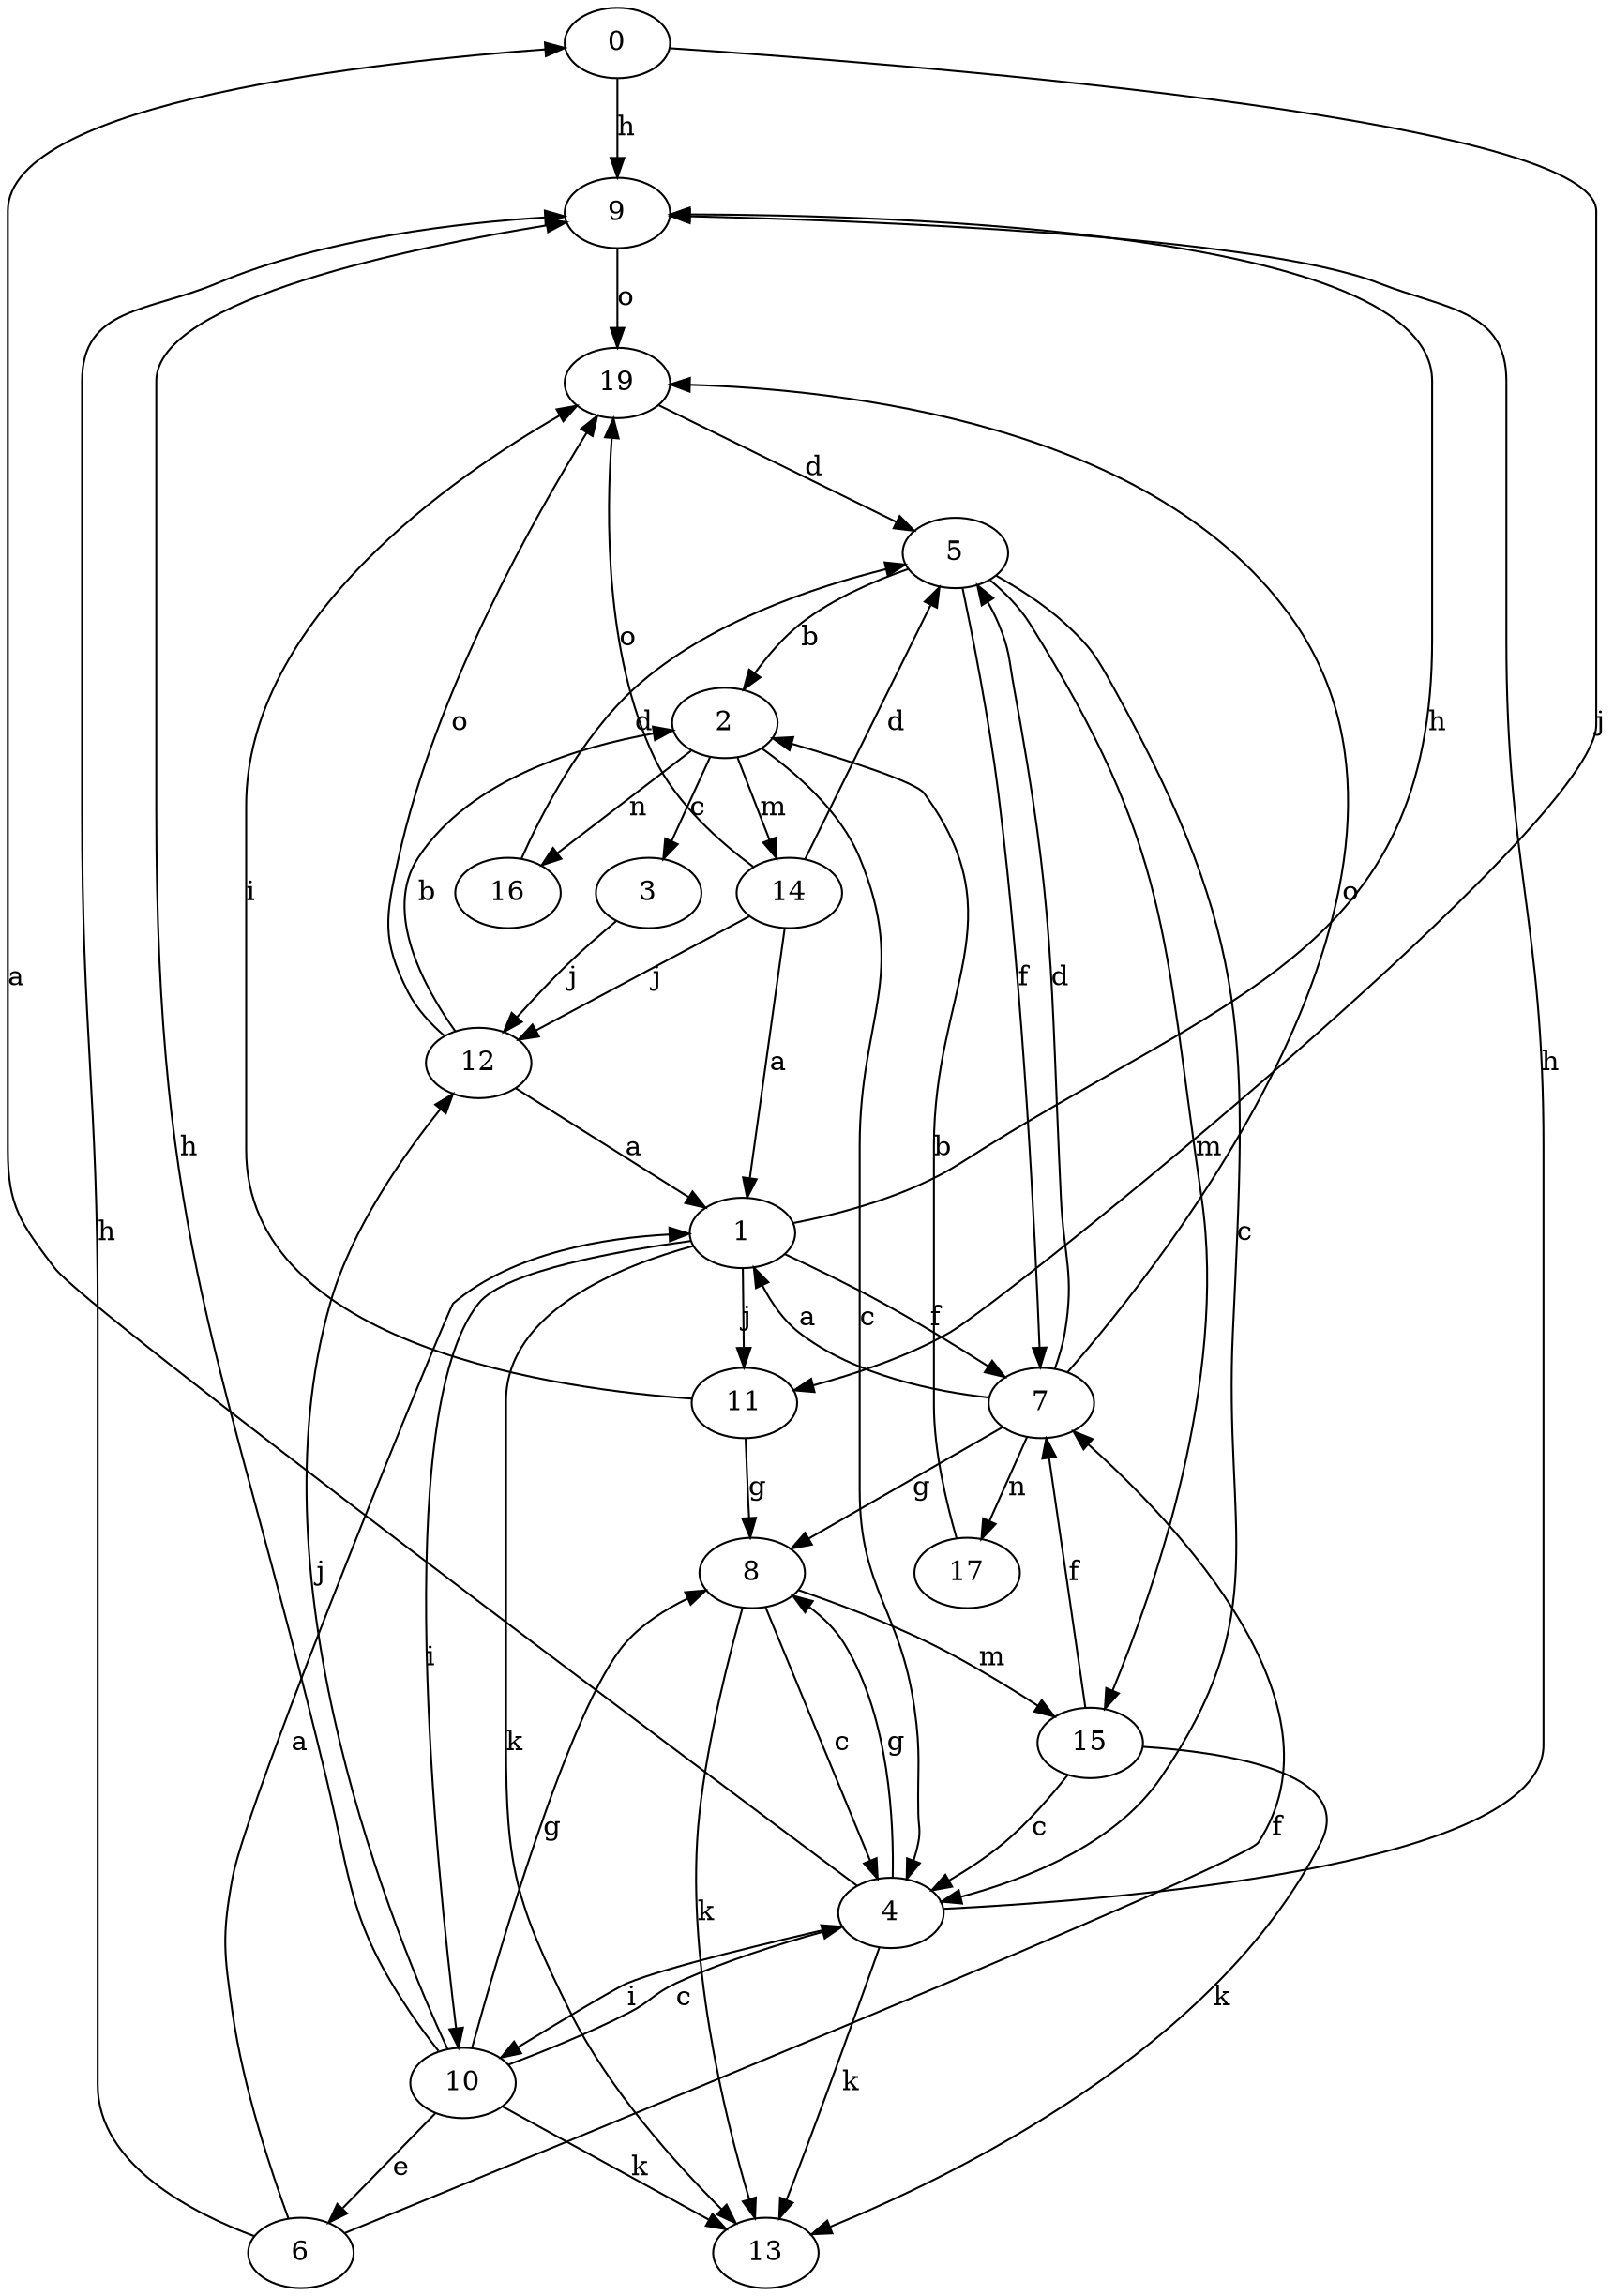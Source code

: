 strict digraph  {
0;
1;
2;
3;
4;
5;
6;
7;
8;
9;
10;
11;
12;
13;
14;
15;
16;
17;
19;
0 -> 9  [label=h];
0 -> 11  [label=j];
1 -> 7  [label=f];
1 -> 9  [label=h];
1 -> 10  [label=i];
1 -> 11  [label=j];
1 -> 13  [label=k];
2 -> 3  [label=c];
2 -> 4  [label=c];
2 -> 14  [label=m];
2 -> 16  [label=n];
3 -> 12  [label=j];
4 -> 0  [label=a];
4 -> 8  [label=g];
4 -> 9  [label=h];
4 -> 10  [label=i];
4 -> 13  [label=k];
5 -> 2  [label=b];
5 -> 4  [label=c];
5 -> 7  [label=f];
5 -> 15  [label=m];
6 -> 1  [label=a];
6 -> 7  [label=f];
6 -> 9  [label=h];
7 -> 1  [label=a];
7 -> 5  [label=d];
7 -> 8  [label=g];
7 -> 17  [label=n];
7 -> 19  [label=o];
8 -> 4  [label=c];
8 -> 13  [label=k];
8 -> 15  [label=m];
9 -> 19  [label=o];
10 -> 4  [label=c];
10 -> 6  [label=e];
10 -> 8  [label=g];
10 -> 9  [label=h];
10 -> 12  [label=j];
10 -> 13  [label=k];
11 -> 8  [label=g];
11 -> 19  [label=i];
12 -> 1  [label=a];
12 -> 2  [label=b];
12 -> 19  [label=o];
14 -> 1  [label=a];
14 -> 5  [label=d];
14 -> 12  [label=j];
14 -> 19  [label=o];
15 -> 4  [label=c];
15 -> 7  [label=f];
15 -> 13  [label=k];
16 -> 5  [label=d];
17 -> 2  [label=b];
19 -> 5  [label=d];
}
